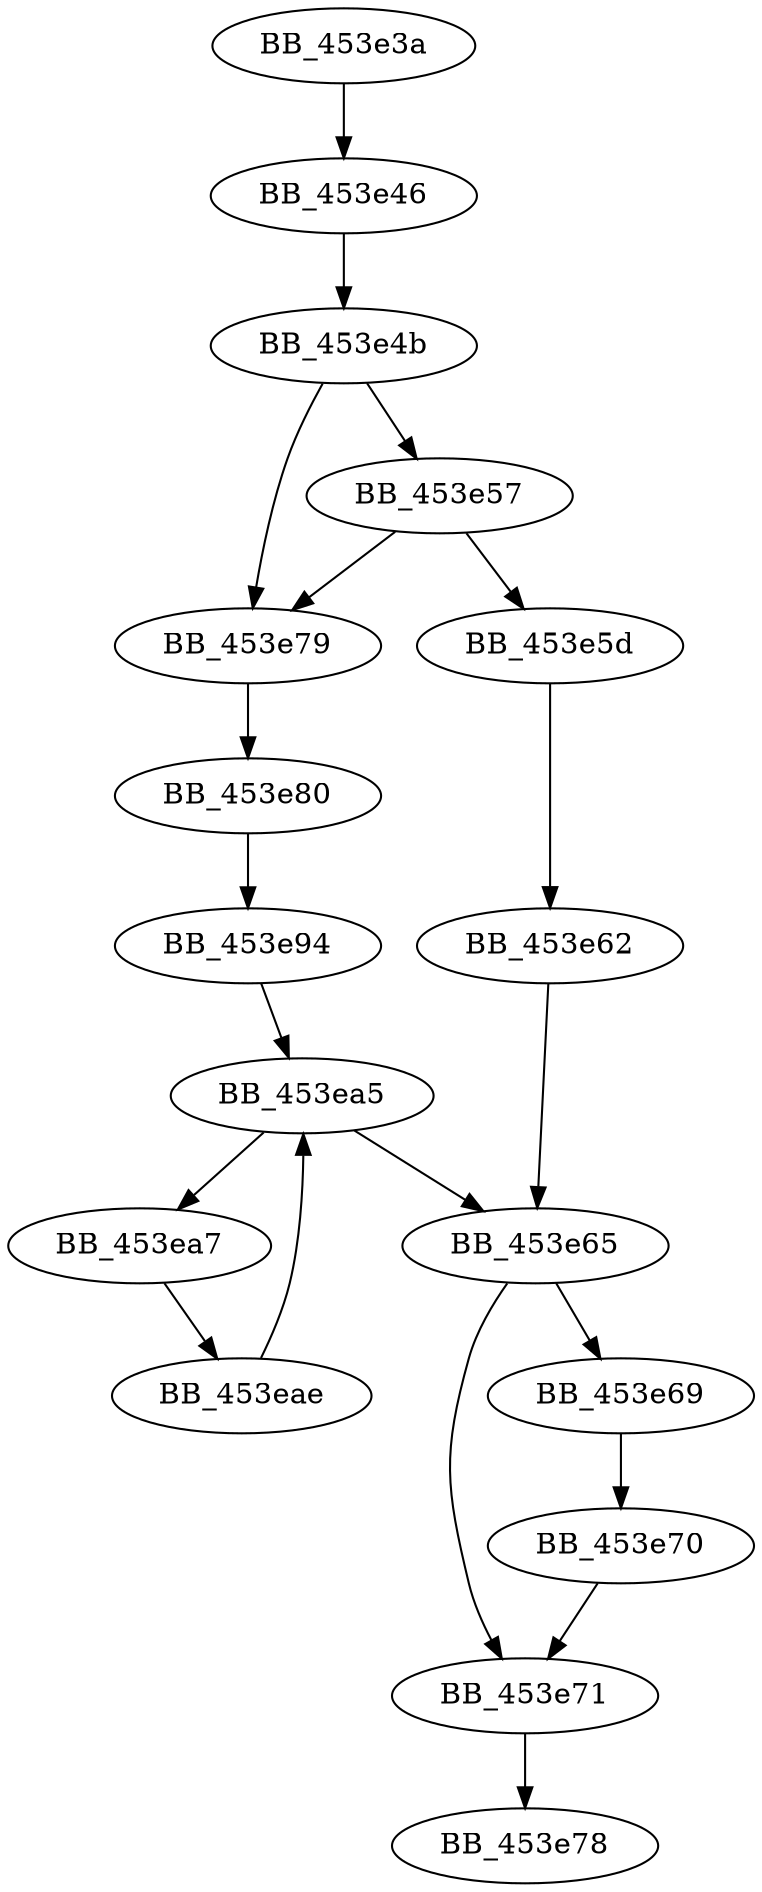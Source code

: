 DiGraph sub_453E3A{
BB_453e3a->BB_453e46
BB_453e46->BB_453e4b
BB_453e4b->BB_453e57
BB_453e4b->BB_453e79
BB_453e57->BB_453e5d
BB_453e57->BB_453e79
BB_453e5d->BB_453e62
BB_453e62->BB_453e65
BB_453e65->BB_453e69
BB_453e65->BB_453e71
BB_453e69->BB_453e70
BB_453e70->BB_453e71
BB_453e71->BB_453e78
BB_453e79->BB_453e80
BB_453e80->BB_453e94
BB_453e94->BB_453ea5
BB_453ea5->BB_453e65
BB_453ea5->BB_453ea7
BB_453ea7->BB_453eae
BB_453eae->BB_453ea5
}

